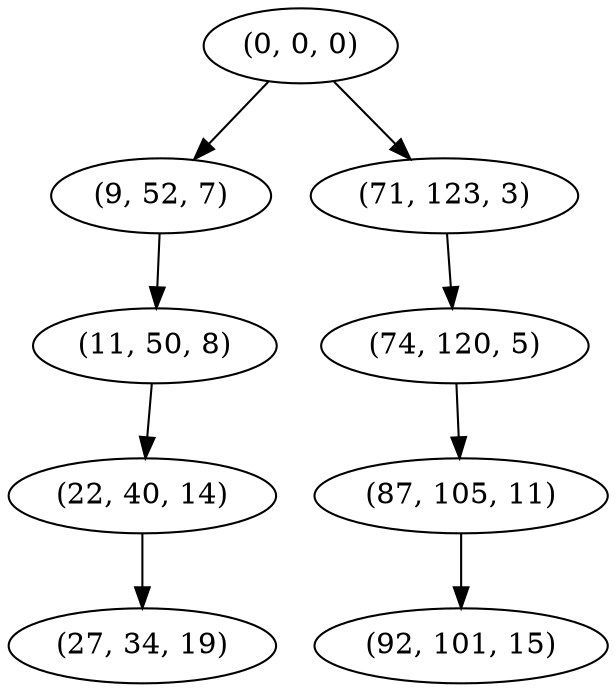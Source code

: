 digraph tree {
    "(0, 0, 0)";
    "(9, 52, 7)";
    "(11, 50, 8)";
    "(22, 40, 14)";
    "(27, 34, 19)";
    "(71, 123, 3)";
    "(74, 120, 5)";
    "(87, 105, 11)";
    "(92, 101, 15)";
    "(0, 0, 0)" -> "(9, 52, 7)";
    "(0, 0, 0)" -> "(71, 123, 3)";
    "(9, 52, 7)" -> "(11, 50, 8)";
    "(11, 50, 8)" -> "(22, 40, 14)";
    "(22, 40, 14)" -> "(27, 34, 19)";
    "(71, 123, 3)" -> "(74, 120, 5)";
    "(74, 120, 5)" -> "(87, 105, 11)";
    "(87, 105, 11)" -> "(92, 101, 15)";
}
